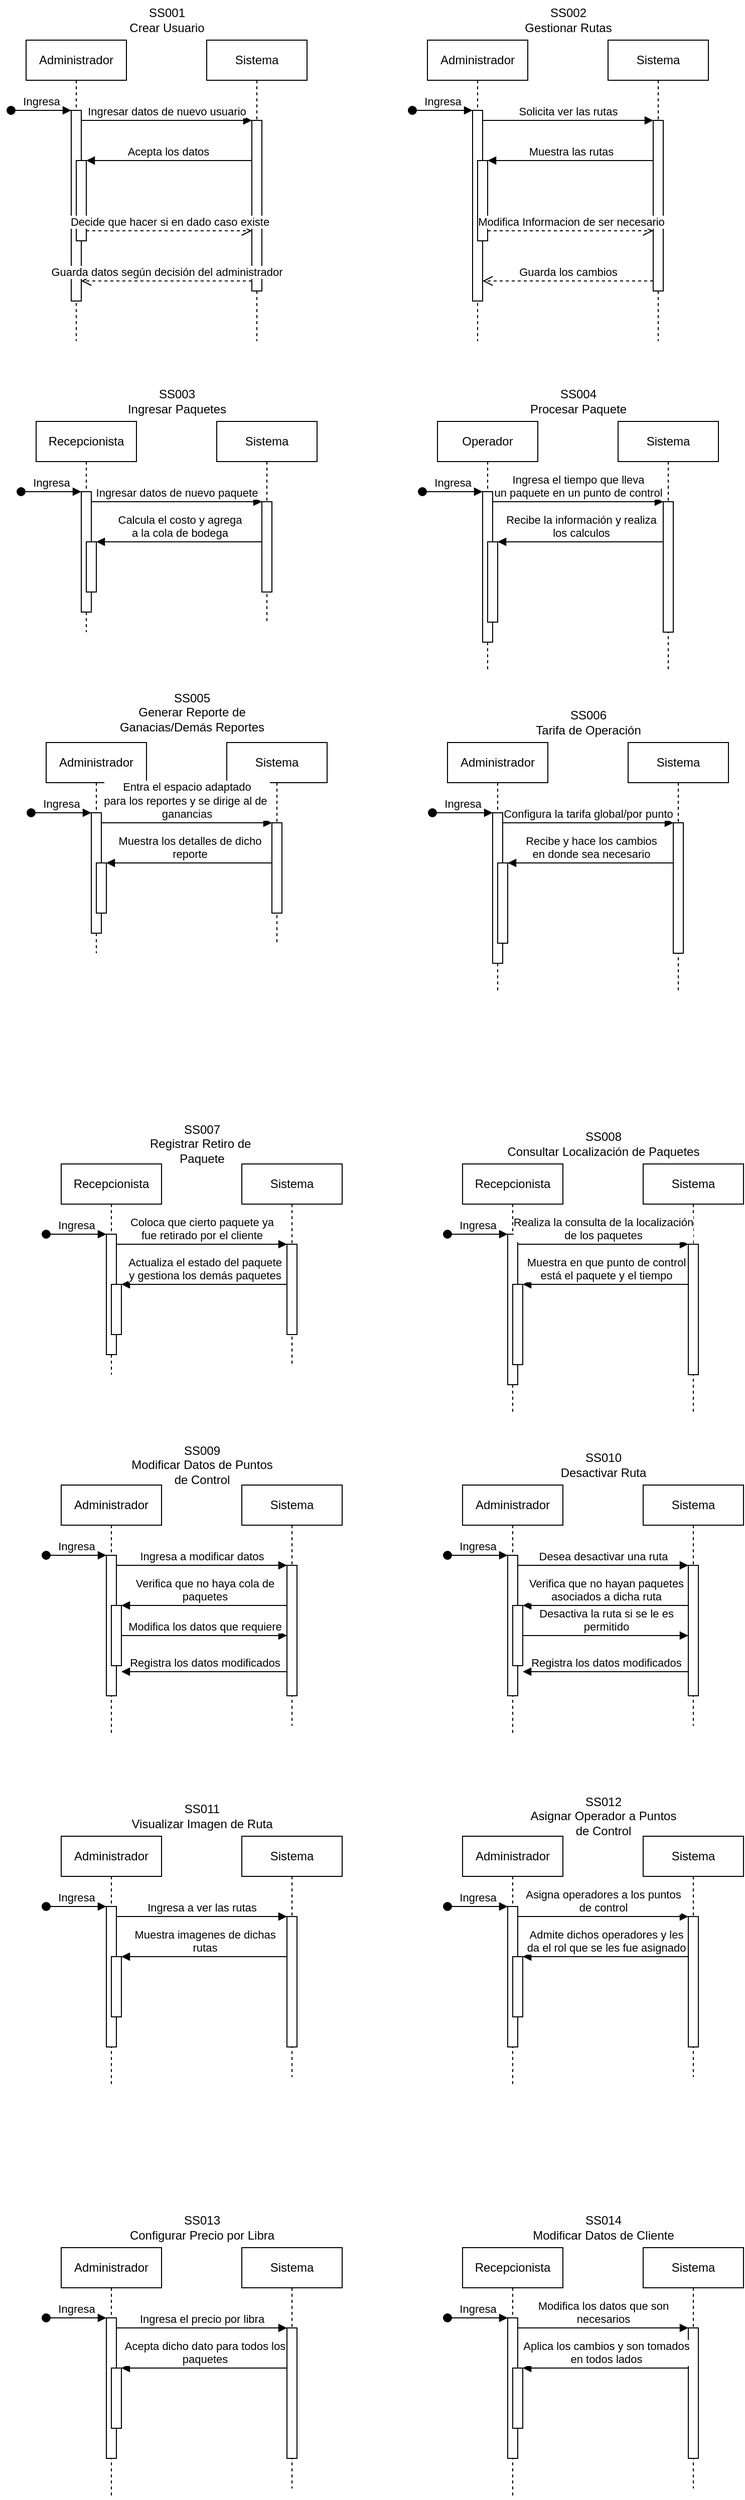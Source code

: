 <mxfile version="24.1.0" type="device">
  <diagram name="Page-1" id="2YBvvXClWsGukQMizWep">
    <mxGraphModel dx="2066" dy="2383" grid="1" gridSize="10" guides="1" tooltips="1" connect="1" arrows="1" fold="1" page="1" pageScale="1" pageWidth="850" pageHeight="1100" math="0" shadow="0">
      <root>
        <mxCell id="0" />
        <mxCell id="1" parent="0" />
        <mxCell id="aM9ryv3xv72pqoxQDRHE-1" value="Administrador" style="shape=umlLifeline;perimeter=lifelinePerimeter;whiteSpace=wrap;html=1;container=0;dropTarget=0;collapsible=0;recursiveResize=0;outlineConnect=0;portConstraint=eastwest;newEdgeStyle={&quot;edgeStyle&quot;:&quot;elbowEdgeStyle&quot;,&quot;elbow&quot;:&quot;vertical&quot;,&quot;curved&quot;:0,&quot;rounded&quot;:0};" parent="1" vertex="1">
          <mxGeometry x="50" y="90" width="100" height="300" as="geometry" />
        </mxCell>
        <mxCell id="aM9ryv3xv72pqoxQDRHE-2" value="" style="html=1;points=[];perimeter=orthogonalPerimeter;outlineConnect=0;targetShapes=umlLifeline;portConstraint=eastwest;newEdgeStyle={&quot;edgeStyle&quot;:&quot;elbowEdgeStyle&quot;,&quot;elbow&quot;:&quot;vertical&quot;,&quot;curved&quot;:0,&quot;rounded&quot;:0};" parent="aM9ryv3xv72pqoxQDRHE-1" vertex="1">
          <mxGeometry x="45" y="70" width="10" height="190" as="geometry" />
        </mxCell>
        <mxCell id="aM9ryv3xv72pqoxQDRHE-3" value="Ingresa" style="html=1;verticalAlign=bottom;startArrow=oval;endArrow=block;startSize=8;edgeStyle=elbowEdgeStyle;elbow=vertical;curved=0;rounded=0;" parent="aM9ryv3xv72pqoxQDRHE-1" target="aM9ryv3xv72pqoxQDRHE-2" edge="1">
          <mxGeometry relative="1" as="geometry">
            <mxPoint x="-15" y="70" as="sourcePoint" />
          </mxGeometry>
        </mxCell>
        <mxCell id="aM9ryv3xv72pqoxQDRHE-4" value="" style="html=1;points=[];perimeter=orthogonalPerimeter;outlineConnect=0;targetShapes=umlLifeline;portConstraint=eastwest;newEdgeStyle={&quot;edgeStyle&quot;:&quot;elbowEdgeStyle&quot;,&quot;elbow&quot;:&quot;vertical&quot;,&quot;curved&quot;:0,&quot;rounded&quot;:0};" parent="aM9ryv3xv72pqoxQDRHE-1" vertex="1">
          <mxGeometry x="50" y="120" width="10" height="80" as="geometry" />
        </mxCell>
        <mxCell id="aM9ryv3xv72pqoxQDRHE-5" value="Sistema" style="shape=umlLifeline;perimeter=lifelinePerimeter;whiteSpace=wrap;html=1;container=0;dropTarget=0;collapsible=0;recursiveResize=0;outlineConnect=0;portConstraint=eastwest;newEdgeStyle={&quot;edgeStyle&quot;:&quot;elbowEdgeStyle&quot;,&quot;elbow&quot;:&quot;vertical&quot;,&quot;curved&quot;:0,&quot;rounded&quot;:0};" parent="1" vertex="1">
          <mxGeometry x="230" y="90" width="100" height="300" as="geometry" />
        </mxCell>
        <mxCell id="aM9ryv3xv72pqoxQDRHE-6" value="" style="html=1;points=[];perimeter=orthogonalPerimeter;outlineConnect=0;targetShapes=umlLifeline;portConstraint=eastwest;newEdgeStyle={&quot;edgeStyle&quot;:&quot;elbowEdgeStyle&quot;,&quot;elbow&quot;:&quot;vertical&quot;,&quot;curved&quot;:0,&quot;rounded&quot;:0};" parent="aM9ryv3xv72pqoxQDRHE-5" vertex="1">
          <mxGeometry x="45" y="80" width="10" height="170" as="geometry" />
        </mxCell>
        <mxCell id="aM9ryv3xv72pqoxQDRHE-7" value="Ingresar datos de nuevo usuario" style="html=1;verticalAlign=bottom;endArrow=block;edgeStyle=elbowEdgeStyle;elbow=vertical;curved=0;rounded=0;" parent="1" source="aM9ryv3xv72pqoxQDRHE-2" target="aM9ryv3xv72pqoxQDRHE-6" edge="1">
          <mxGeometry relative="1" as="geometry">
            <mxPoint x="205" y="180" as="sourcePoint" />
            <Array as="points">
              <mxPoint x="190" y="170" />
            </Array>
          </mxGeometry>
        </mxCell>
        <mxCell id="aM9ryv3xv72pqoxQDRHE-8" value="Guarda datos según decisión del administrador" style="html=1;verticalAlign=bottom;endArrow=open;dashed=1;endSize=8;edgeStyle=elbowEdgeStyle;elbow=vertical;curved=0;rounded=0;" parent="1" source="aM9ryv3xv72pqoxQDRHE-6" target="aM9ryv3xv72pqoxQDRHE-2" edge="1">
          <mxGeometry relative="1" as="geometry">
            <mxPoint x="205" y="255" as="targetPoint" />
            <Array as="points">
              <mxPoint x="200" y="330" />
            </Array>
          </mxGeometry>
        </mxCell>
        <mxCell id="aM9ryv3xv72pqoxQDRHE-9" value="Acepta los datos&amp;nbsp;" style="html=1;verticalAlign=bottom;endArrow=block;edgeStyle=elbowEdgeStyle;elbow=vertical;curved=0;rounded=0;" parent="1" source="aM9ryv3xv72pqoxQDRHE-6" target="aM9ryv3xv72pqoxQDRHE-4" edge="1">
          <mxGeometry relative="1" as="geometry">
            <mxPoint x="185" y="210" as="sourcePoint" />
            <Array as="points">
              <mxPoint x="200" y="210" />
            </Array>
          </mxGeometry>
        </mxCell>
        <mxCell id="aM9ryv3xv72pqoxQDRHE-10" value="Decide que hacer si en dado caso existe" style="html=1;verticalAlign=bottom;endArrow=open;dashed=1;endSize=8;edgeStyle=elbowEdgeStyle;elbow=vertical;curved=0;rounded=0;" parent="1" source="aM9ryv3xv72pqoxQDRHE-4" target="aM9ryv3xv72pqoxQDRHE-6" edge="1">
          <mxGeometry relative="1" as="geometry">
            <mxPoint x="185" y="285" as="targetPoint" />
            <Array as="points">
              <mxPoint x="190" y="280" />
            </Array>
          </mxGeometry>
        </mxCell>
        <mxCell id="aurWD2eOCp6SUjTzd8j3-1" value="SS001&lt;div&gt;Crear Usuario&lt;/div&gt;" style="text;html=1;align=center;verticalAlign=middle;resizable=0;points=[];autosize=1;strokeColor=none;fillColor=none;" vertex="1" parent="1">
          <mxGeometry x="140" y="50" width="100" height="40" as="geometry" />
        </mxCell>
        <mxCell id="aurWD2eOCp6SUjTzd8j3-2" value="Administrador" style="shape=umlLifeline;perimeter=lifelinePerimeter;whiteSpace=wrap;html=1;container=0;dropTarget=0;collapsible=0;recursiveResize=0;outlineConnect=0;portConstraint=eastwest;newEdgeStyle={&quot;edgeStyle&quot;:&quot;elbowEdgeStyle&quot;,&quot;elbow&quot;:&quot;vertical&quot;,&quot;curved&quot;:0,&quot;rounded&quot;:0};" vertex="1" parent="1">
          <mxGeometry x="450" y="90" width="100" height="300" as="geometry" />
        </mxCell>
        <mxCell id="aurWD2eOCp6SUjTzd8j3-3" value="" style="html=1;points=[];perimeter=orthogonalPerimeter;outlineConnect=0;targetShapes=umlLifeline;portConstraint=eastwest;newEdgeStyle={&quot;edgeStyle&quot;:&quot;elbowEdgeStyle&quot;,&quot;elbow&quot;:&quot;vertical&quot;,&quot;curved&quot;:0,&quot;rounded&quot;:0};" vertex="1" parent="aurWD2eOCp6SUjTzd8j3-2">
          <mxGeometry x="45" y="70" width="10" height="190" as="geometry" />
        </mxCell>
        <mxCell id="aurWD2eOCp6SUjTzd8j3-4" value="Ingresa" style="html=1;verticalAlign=bottom;startArrow=oval;endArrow=block;startSize=8;edgeStyle=elbowEdgeStyle;elbow=vertical;curved=0;rounded=0;" edge="1" parent="aurWD2eOCp6SUjTzd8j3-2" target="aurWD2eOCp6SUjTzd8j3-3">
          <mxGeometry relative="1" as="geometry">
            <mxPoint x="-15" y="70" as="sourcePoint" />
          </mxGeometry>
        </mxCell>
        <mxCell id="aurWD2eOCp6SUjTzd8j3-5" value="" style="html=1;points=[];perimeter=orthogonalPerimeter;outlineConnect=0;targetShapes=umlLifeline;portConstraint=eastwest;newEdgeStyle={&quot;edgeStyle&quot;:&quot;elbowEdgeStyle&quot;,&quot;elbow&quot;:&quot;vertical&quot;,&quot;curved&quot;:0,&quot;rounded&quot;:0};" vertex="1" parent="aurWD2eOCp6SUjTzd8j3-2">
          <mxGeometry x="50" y="120" width="10" height="80" as="geometry" />
        </mxCell>
        <mxCell id="aurWD2eOCp6SUjTzd8j3-6" value="Sistema" style="shape=umlLifeline;perimeter=lifelinePerimeter;whiteSpace=wrap;html=1;container=0;dropTarget=0;collapsible=0;recursiveResize=0;outlineConnect=0;portConstraint=eastwest;newEdgeStyle={&quot;edgeStyle&quot;:&quot;elbowEdgeStyle&quot;,&quot;elbow&quot;:&quot;vertical&quot;,&quot;curved&quot;:0,&quot;rounded&quot;:0};" vertex="1" parent="1">
          <mxGeometry x="630" y="90" width="100" height="300" as="geometry" />
        </mxCell>
        <mxCell id="aurWD2eOCp6SUjTzd8j3-7" value="" style="html=1;points=[];perimeter=orthogonalPerimeter;outlineConnect=0;targetShapes=umlLifeline;portConstraint=eastwest;newEdgeStyle={&quot;edgeStyle&quot;:&quot;elbowEdgeStyle&quot;,&quot;elbow&quot;:&quot;vertical&quot;,&quot;curved&quot;:0,&quot;rounded&quot;:0};" vertex="1" parent="aurWD2eOCp6SUjTzd8j3-6">
          <mxGeometry x="45" y="80" width="10" height="170" as="geometry" />
        </mxCell>
        <mxCell id="aurWD2eOCp6SUjTzd8j3-8" value="Solicita ver las rutas" style="html=1;verticalAlign=bottom;endArrow=block;edgeStyle=elbowEdgeStyle;elbow=vertical;curved=0;rounded=0;" edge="1" parent="1" source="aurWD2eOCp6SUjTzd8j3-3" target="aurWD2eOCp6SUjTzd8j3-7">
          <mxGeometry relative="1" as="geometry">
            <mxPoint x="605" y="180" as="sourcePoint" />
            <Array as="points">
              <mxPoint x="590" y="170" />
            </Array>
          </mxGeometry>
        </mxCell>
        <mxCell id="aurWD2eOCp6SUjTzd8j3-9" value="Guarda los cambios" style="html=1;verticalAlign=bottom;endArrow=open;dashed=1;endSize=8;edgeStyle=elbowEdgeStyle;elbow=vertical;curved=0;rounded=0;" edge="1" parent="1" source="aurWD2eOCp6SUjTzd8j3-7" target="aurWD2eOCp6SUjTzd8j3-3">
          <mxGeometry relative="1" as="geometry">
            <mxPoint x="605" y="255" as="targetPoint" />
            <Array as="points">
              <mxPoint x="600" y="330" />
            </Array>
          </mxGeometry>
        </mxCell>
        <mxCell id="aurWD2eOCp6SUjTzd8j3-10" value="Muestra las rutas" style="html=1;verticalAlign=bottom;endArrow=block;edgeStyle=elbowEdgeStyle;elbow=vertical;curved=0;rounded=0;" edge="1" parent="1" source="aurWD2eOCp6SUjTzd8j3-7" target="aurWD2eOCp6SUjTzd8j3-5">
          <mxGeometry relative="1" as="geometry">
            <mxPoint x="585" y="210" as="sourcePoint" />
            <Array as="points">
              <mxPoint x="600" y="210" />
            </Array>
          </mxGeometry>
        </mxCell>
        <mxCell id="aurWD2eOCp6SUjTzd8j3-11" value="Modifica Informacion de ser necesario" style="html=1;verticalAlign=bottom;endArrow=open;dashed=1;endSize=8;edgeStyle=elbowEdgeStyle;elbow=vertical;curved=0;rounded=0;" edge="1" parent="1" source="aurWD2eOCp6SUjTzd8j3-5" target="aurWD2eOCp6SUjTzd8j3-7">
          <mxGeometry relative="1" as="geometry">
            <mxPoint x="585" y="285" as="targetPoint" />
            <Array as="points">
              <mxPoint x="590" y="280" />
            </Array>
          </mxGeometry>
        </mxCell>
        <mxCell id="aurWD2eOCp6SUjTzd8j3-12" value="SS002&lt;div&gt;Gestionar Rutas&lt;/div&gt;" style="text;html=1;align=center;verticalAlign=middle;resizable=0;points=[];autosize=1;strokeColor=none;fillColor=none;" vertex="1" parent="1">
          <mxGeometry x="535" y="50" width="110" height="40" as="geometry" />
        </mxCell>
        <mxCell id="aurWD2eOCp6SUjTzd8j3-13" value="Recepcionista" style="shape=umlLifeline;perimeter=lifelinePerimeter;whiteSpace=wrap;html=1;container=0;dropTarget=0;collapsible=0;recursiveResize=0;outlineConnect=0;portConstraint=eastwest;newEdgeStyle={&quot;edgeStyle&quot;:&quot;elbowEdgeStyle&quot;,&quot;elbow&quot;:&quot;vertical&quot;,&quot;curved&quot;:0,&quot;rounded&quot;:0};" vertex="1" parent="1">
          <mxGeometry x="60" y="470" width="100" height="210" as="geometry" />
        </mxCell>
        <mxCell id="aurWD2eOCp6SUjTzd8j3-14" value="" style="html=1;points=[];perimeter=orthogonalPerimeter;outlineConnect=0;targetShapes=umlLifeline;portConstraint=eastwest;newEdgeStyle={&quot;edgeStyle&quot;:&quot;elbowEdgeStyle&quot;,&quot;elbow&quot;:&quot;vertical&quot;,&quot;curved&quot;:0,&quot;rounded&quot;:0};" vertex="1" parent="aurWD2eOCp6SUjTzd8j3-13">
          <mxGeometry x="45" y="70" width="10" height="120" as="geometry" />
        </mxCell>
        <mxCell id="aurWD2eOCp6SUjTzd8j3-15" value="Ingresa" style="html=1;verticalAlign=bottom;startArrow=oval;endArrow=block;startSize=8;edgeStyle=elbowEdgeStyle;elbow=vertical;curved=0;rounded=0;" edge="1" parent="aurWD2eOCp6SUjTzd8j3-13" target="aurWD2eOCp6SUjTzd8j3-14">
          <mxGeometry relative="1" as="geometry">
            <mxPoint x="-15" y="70" as="sourcePoint" />
          </mxGeometry>
        </mxCell>
        <mxCell id="aurWD2eOCp6SUjTzd8j3-16" value="" style="html=1;points=[];perimeter=orthogonalPerimeter;outlineConnect=0;targetShapes=umlLifeline;portConstraint=eastwest;newEdgeStyle={&quot;edgeStyle&quot;:&quot;elbowEdgeStyle&quot;,&quot;elbow&quot;:&quot;vertical&quot;,&quot;curved&quot;:0,&quot;rounded&quot;:0};" vertex="1" parent="aurWD2eOCp6SUjTzd8j3-13">
          <mxGeometry x="50" y="120" width="10" height="50" as="geometry" />
        </mxCell>
        <mxCell id="aurWD2eOCp6SUjTzd8j3-17" value="Sistema" style="shape=umlLifeline;perimeter=lifelinePerimeter;whiteSpace=wrap;html=1;container=0;dropTarget=0;collapsible=0;recursiveResize=0;outlineConnect=0;portConstraint=eastwest;newEdgeStyle={&quot;edgeStyle&quot;:&quot;elbowEdgeStyle&quot;,&quot;elbow&quot;:&quot;vertical&quot;,&quot;curved&quot;:0,&quot;rounded&quot;:0};" vertex="1" parent="1">
          <mxGeometry x="240" y="470" width="100" height="200" as="geometry" />
        </mxCell>
        <mxCell id="aurWD2eOCp6SUjTzd8j3-18" value="" style="html=1;points=[];perimeter=orthogonalPerimeter;outlineConnect=0;targetShapes=umlLifeline;portConstraint=eastwest;newEdgeStyle={&quot;edgeStyle&quot;:&quot;elbowEdgeStyle&quot;,&quot;elbow&quot;:&quot;vertical&quot;,&quot;curved&quot;:0,&quot;rounded&quot;:0};" vertex="1" parent="aurWD2eOCp6SUjTzd8j3-17">
          <mxGeometry x="45" y="80" width="10" height="90" as="geometry" />
        </mxCell>
        <mxCell id="aurWD2eOCp6SUjTzd8j3-19" value="Ingresar datos de nuevo paquete" style="html=1;verticalAlign=bottom;endArrow=block;edgeStyle=elbowEdgeStyle;elbow=vertical;curved=0;rounded=0;" edge="1" parent="1" source="aurWD2eOCp6SUjTzd8j3-14" target="aurWD2eOCp6SUjTzd8j3-18">
          <mxGeometry relative="1" as="geometry">
            <mxPoint x="215" y="560" as="sourcePoint" />
            <Array as="points">
              <mxPoint x="200" y="550" />
            </Array>
          </mxGeometry>
        </mxCell>
        <mxCell id="aurWD2eOCp6SUjTzd8j3-21" value="Calcula el costo y agrega&lt;br&gt;a la cola de bodega" style="html=1;verticalAlign=bottom;endArrow=block;edgeStyle=elbowEdgeStyle;elbow=vertical;curved=0;rounded=0;" edge="1" parent="1" source="aurWD2eOCp6SUjTzd8j3-18" target="aurWD2eOCp6SUjTzd8j3-16">
          <mxGeometry relative="1" as="geometry">
            <mxPoint x="195" y="590" as="sourcePoint" />
            <Array as="points">
              <mxPoint x="210" y="590" />
            </Array>
          </mxGeometry>
        </mxCell>
        <mxCell id="aurWD2eOCp6SUjTzd8j3-23" value="SS003&lt;div&gt;Ingresar Paquetes&lt;/div&gt;" style="text;html=1;align=center;verticalAlign=middle;resizable=0;points=[];autosize=1;strokeColor=none;fillColor=none;" vertex="1" parent="1">
          <mxGeometry x="140" y="430" width="120" height="40" as="geometry" />
        </mxCell>
        <mxCell id="aurWD2eOCp6SUjTzd8j3-24" value="Operador" style="shape=umlLifeline;perimeter=lifelinePerimeter;whiteSpace=wrap;html=1;container=0;dropTarget=0;collapsible=0;recursiveResize=0;outlineConnect=0;portConstraint=eastwest;newEdgeStyle={&quot;edgeStyle&quot;:&quot;elbowEdgeStyle&quot;,&quot;elbow&quot;:&quot;vertical&quot;,&quot;curved&quot;:0,&quot;rounded&quot;:0};" vertex="1" parent="1">
          <mxGeometry x="460" y="470" width="100" height="250" as="geometry" />
        </mxCell>
        <mxCell id="aurWD2eOCp6SUjTzd8j3-25" value="" style="html=1;points=[];perimeter=orthogonalPerimeter;outlineConnect=0;targetShapes=umlLifeline;portConstraint=eastwest;newEdgeStyle={&quot;edgeStyle&quot;:&quot;elbowEdgeStyle&quot;,&quot;elbow&quot;:&quot;vertical&quot;,&quot;curved&quot;:0,&quot;rounded&quot;:0};" vertex="1" parent="aurWD2eOCp6SUjTzd8j3-24">
          <mxGeometry x="45" y="70" width="10" height="150" as="geometry" />
        </mxCell>
        <mxCell id="aurWD2eOCp6SUjTzd8j3-26" value="Ingresa" style="html=1;verticalAlign=bottom;startArrow=oval;endArrow=block;startSize=8;edgeStyle=elbowEdgeStyle;elbow=vertical;curved=0;rounded=0;" edge="1" parent="aurWD2eOCp6SUjTzd8j3-24" target="aurWD2eOCp6SUjTzd8j3-25">
          <mxGeometry relative="1" as="geometry">
            <mxPoint x="-15" y="70" as="sourcePoint" />
          </mxGeometry>
        </mxCell>
        <mxCell id="aurWD2eOCp6SUjTzd8j3-27" value="" style="html=1;points=[];perimeter=orthogonalPerimeter;outlineConnect=0;targetShapes=umlLifeline;portConstraint=eastwest;newEdgeStyle={&quot;edgeStyle&quot;:&quot;elbowEdgeStyle&quot;,&quot;elbow&quot;:&quot;vertical&quot;,&quot;curved&quot;:0,&quot;rounded&quot;:0};" vertex="1" parent="aurWD2eOCp6SUjTzd8j3-24">
          <mxGeometry x="50" y="120" width="10" height="80" as="geometry" />
        </mxCell>
        <mxCell id="aurWD2eOCp6SUjTzd8j3-28" value="Sistema" style="shape=umlLifeline;perimeter=lifelinePerimeter;whiteSpace=wrap;html=1;container=0;dropTarget=0;collapsible=0;recursiveResize=0;outlineConnect=0;portConstraint=eastwest;newEdgeStyle={&quot;edgeStyle&quot;:&quot;elbowEdgeStyle&quot;,&quot;elbow&quot;:&quot;vertical&quot;,&quot;curved&quot;:0,&quot;rounded&quot;:0};" vertex="1" parent="1">
          <mxGeometry x="640" y="470" width="100" height="250" as="geometry" />
        </mxCell>
        <mxCell id="aurWD2eOCp6SUjTzd8j3-29" value="" style="html=1;points=[];perimeter=orthogonalPerimeter;outlineConnect=0;targetShapes=umlLifeline;portConstraint=eastwest;newEdgeStyle={&quot;edgeStyle&quot;:&quot;elbowEdgeStyle&quot;,&quot;elbow&quot;:&quot;vertical&quot;,&quot;curved&quot;:0,&quot;rounded&quot;:0};" vertex="1" parent="aurWD2eOCp6SUjTzd8j3-28">
          <mxGeometry x="45" y="80" width="10" height="130" as="geometry" />
        </mxCell>
        <mxCell id="aurWD2eOCp6SUjTzd8j3-30" value="Ingresa el tiempo que lleva&lt;br&gt;un paquete en un punto de control" style="html=1;verticalAlign=bottom;endArrow=block;edgeStyle=elbowEdgeStyle;elbow=vertical;curved=0;rounded=0;" edge="1" parent="1" source="aurWD2eOCp6SUjTzd8j3-25" target="aurWD2eOCp6SUjTzd8j3-29">
          <mxGeometry relative="1" as="geometry">
            <mxPoint x="615" y="560" as="sourcePoint" />
            <Array as="points">
              <mxPoint x="600" y="550" />
            </Array>
          </mxGeometry>
        </mxCell>
        <mxCell id="aurWD2eOCp6SUjTzd8j3-32" value="Recibe la información y realiza&lt;br&gt;los calculos" style="html=1;verticalAlign=bottom;endArrow=block;edgeStyle=elbowEdgeStyle;elbow=vertical;curved=0;rounded=0;" edge="1" parent="1" source="aurWD2eOCp6SUjTzd8j3-29" target="aurWD2eOCp6SUjTzd8j3-27">
          <mxGeometry relative="1" as="geometry">
            <mxPoint x="595" y="590" as="sourcePoint" />
            <Array as="points">
              <mxPoint x="610" y="590" />
            </Array>
          </mxGeometry>
        </mxCell>
        <mxCell id="aurWD2eOCp6SUjTzd8j3-34" value="SS004&lt;div&gt;Procesar Paquete&lt;/div&gt;" style="text;html=1;align=center;verticalAlign=middle;resizable=0;points=[];autosize=1;strokeColor=none;fillColor=none;" vertex="1" parent="1">
          <mxGeometry x="540" y="430" width="120" height="40" as="geometry" />
        </mxCell>
        <mxCell id="aurWD2eOCp6SUjTzd8j3-35" value="Administrador" style="shape=umlLifeline;perimeter=lifelinePerimeter;whiteSpace=wrap;html=1;container=0;dropTarget=0;collapsible=0;recursiveResize=0;outlineConnect=0;portConstraint=eastwest;newEdgeStyle={&quot;edgeStyle&quot;:&quot;elbowEdgeStyle&quot;,&quot;elbow&quot;:&quot;vertical&quot;,&quot;curved&quot;:0,&quot;rounded&quot;:0};" vertex="1" parent="1">
          <mxGeometry x="70" y="790" width="100" height="210" as="geometry" />
        </mxCell>
        <mxCell id="aurWD2eOCp6SUjTzd8j3-36" value="" style="html=1;points=[];perimeter=orthogonalPerimeter;outlineConnect=0;targetShapes=umlLifeline;portConstraint=eastwest;newEdgeStyle={&quot;edgeStyle&quot;:&quot;elbowEdgeStyle&quot;,&quot;elbow&quot;:&quot;vertical&quot;,&quot;curved&quot;:0,&quot;rounded&quot;:0};" vertex="1" parent="aurWD2eOCp6SUjTzd8j3-35">
          <mxGeometry x="45" y="70" width="10" height="120" as="geometry" />
        </mxCell>
        <mxCell id="aurWD2eOCp6SUjTzd8j3-37" value="Ingresa" style="html=1;verticalAlign=bottom;startArrow=oval;endArrow=block;startSize=8;edgeStyle=elbowEdgeStyle;elbow=vertical;curved=0;rounded=0;" edge="1" parent="aurWD2eOCp6SUjTzd8j3-35" target="aurWD2eOCp6SUjTzd8j3-36">
          <mxGeometry relative="1" as="geometry">
            <mxPoint x="-15" y="70" as="sourcePoint" />
          </mxGeometry>
        </mxCell>
        <mxCell id="aurWD2eOCp6SUjTzd8j3-38" value="" style="html=1;points=[];perimeter=orthogonalPerimeter;outlineConnect=0;targetShapes=umlLifeline;portConstraint=eastwest;newEdgeStyle={&quot;edgeStyle&quot;:&quot;elbowEdgeStyle&quot;,&quot;elbow&quot;:&quot;vertical&quot;,&quot;curved&quot;:0,&quot;rounded&quot;:0};" vertex="1" parent="aurWD2eOCp6SUjTzd8j3-35">
          <mxGeometry x="50" y="120" width="10" height="50" as="geometry" />
        </mxCell>
        <mxCell id="aurWD2eOCp6SUjTzd8j3-39" value="Sistema" style="shape=umlLifeline;perimeter=lifelinePerimeter;whiteSpace=wrap;html=1;container=0;dropTarget=0;collapsible=0;recursiveResize=0;outlineConnect=0;portConstraint=eastwest;newEdgeStyle={&quot;edgeStyle&quot;:&quot;elbowEdgeStyle&quot;,&quot;elbow&quot;:&quot;vertical&quot;,&quot;curved&quot;:0,&quot;rounded&quot;:0};" vertex="1" parent="1">
          <mxGeometry x="250" y="790" width="100" height="200" as="geometry" />
        </mxCell>
        <mxCell id="aurWD2eOCp6SUjTzd8j3-40" value="" style="html=1;points=[];perimeter=orthogonalPerimeter;outlineConnect=0;targetShapes=umlLifeline;portConstraint=eastwest;newEdgeStyle={&quot;edgeStyle&quot;:&quot;elbowEdgeStyle&quot;,&quot;elbow&quot;:&quot;vertical&quot;,&quot;curved&quot;:0,&quot;rounded&quot;:0};" vertex="1" parent="aurWD2eOCp6SUjTzd8j3-39">
          <mxGeometry x="45" y="80" width="10" height="90" as="geometry" />
        </mxCell>
        <mxCell id="aurWD2eOCp6SUjTzd8j3-41" value="Entra el espacio adaptado&lt;br&gt;para los reportes y se dirige al de&amp;nbsp;&lt;br&gt;ganancias" style="html=1;verticalAlign=bottom;endArrow=block;edgeStyle=elbowEdgeStyle;elbow=vertical;curved=0;rounded=0;" edge="1" parent="1" source="aurWD2eOCp6SUjTzd8j3-36" target="aurWD2eOCp6SUjTzd8j3-40">
          <mxGeometry relative="1" as="geometry">
            <mxPoint x="225" y="880" as="sourcePoint" />
            <Array as="points">
              <mxPoint x="210" y="870" />
            </Array>
          </mxGeometry>
        </mxCell>
        <mxCell id="aurWD2eOCp6SUjTzd8j3-42" value="Muestra los detalles de dicho&lt;br&gt;reporte" style="html=1;verticalAlign=bottom;endArrow=block;edgeStyle=elbowEdgeStyle;elbow=vertical;curved=0;rounded=0;" edge="1" parent="1" source="aurWD2eOCp6SUjTzd8j3-40" target="aurWD2eOCp6SUjTzd8j3-38">
          <mxGeometry relative="1" as="geometry">
            <mxPoint x="205" y="910" as="sourcePoint" />
            <Array as="points">
              <mxPoint x="220" y="910" />
            </Array>
          </mxGeometry>
        </mxCell>
        <mxCell id="aurWD2eOCp6SUjTzd8j3-43" value="SS005&lt;div&gt;Generar Reporte de&lt;br&gt;Ganacias/Demás Reportes&lt;/div&gt;" style="text;html=1;align=center;verticalAlign=middle;resizable=0;points=[];autosize=1;strokeColor=none;fillColor=none;" vertex="1" parent="1">
          <mxGeometry x="130" y="730" width="170" height="60" as="geometry" />
        </mxCell>
        <mxCell id="aurWD2eOCp6SUjTzd8j3-44" value="Administrador" style="shape=umlLifeline;perimeter=lifelinePerimeter;whiteSpace=wrap;html=1;container=0;dropTarget=0;collapsible=0;recursiveResize=0;outlineConnect=0;portConstraint=eastwest;newEdgeStyle={&quot;edgeStyle&quot;:&quot;elbowEdgeStyle&quot;,&quot;elbow&quot;:&quot;vertical&quot;,&quot;curved&quot;:0,&quot;rounded&quot;:0};" vertex="1" parent="1">
          <mxGeometry x="470" y="790" width="100" height="250" as="geometry" />
        </mxCell>
        <mxCell id="aurWD2eOCp6SUjTzd8j3-45" value="" style="html=1;points=[];perimeter=orthogonalPerimeter;outlineConnect=0;targetShapes=umlLifeline;portConstraint=eastwest;newEdgeStyle={&quot;edgeStyle&quot;:&quot;elbowEdgeStyle&quot;,&quot;elbow&quot;:&quot;vertical&quot;,&quot;curved&quot;:0,&quot;rounded&quot;:0};" vertex="1" parent="aurWD2eOCp6SUjTzd8j3-44">
          <mxGeometry x="45" y="70" width="10" height="150" as="geometry" />
        </mxCell>
        <mxCell id="aurWD2eOCp6SUjTzd8j3-46" value="Ingresa" style="html=1;verticalAlign=bottom;startArrow=oval;endArrow=block;startSize=8;edgeStyle=elbowEdgeStyle;elbow=vertical;curved=0;rounded=0;" edge="1" parent="aurWD2eOCp6SUjTzd8j3-44" target="aurWD2eOCp6SUjTzd8j3-45">
          <mxGeometry relative="1" as="geometry">
            <mxPoint x="-15" y="70" as="sourcePoint" />
          </mxGeometry>
        </mxCell>
        <mxCell id="aurWD2eOCp6SUjTzd8j3-47" value="" style="html=1;points=[];perimeter=orthogonalPerimeter;outlineConnect=0;targetShapes=umlLifeline;portConstraint=eastwest;newEdgeStyle={&quot;edgeStyle&quot;:&quot;elbowEdgeStyle&quot;,&quot;elbow&quot;:&quot;vertical&quot;,&quot;curved&quot;:0,&quot;rounded&quot;:0};" vertex="1" parent="aurWD2eOCp6SUjTzd8j3-44">
          <mxGeometry x="50" y="120" width="10" height="80" as="geometry" />
        </mxCell>
        <mxCell id="aurWD2eOCp6SUjTzd8j3-48" value="Sistema" style="shape=umlLifeline;perimeter=lifelinePerimeter;whiteSpace=wrap;html=1;container=0;dropTarget=0;collapsible=0;recursiveResize=0;outlineConnect=0;portConstraint=eastwest;newEdgeStyle={&quot;edgeStyle&quot;:&quot;elbowEdgeStyle&quot;,&quot;elbow&quot;:&quot;vertical&quot;,&quot;curved&quot;:0,&quot;rounded&quot;:0};" vertex="1" parent="1">
          <mxGeometry x="650" y="790" width="100" height="250" as="geometry" />
        </mxCell>
        <mxCell id="aurWD2eOCp6SUjTzd8j3-49" value="" style="html=1;points=[];perimeter=orthogonalPerimeter;outlineConnect=0;targetShapes=umlLifeline;portConstraint=eastwest;newEdgeStyle={&quot;edgeStyle&quot;:&quot;elbowEdgeStyle&quot;,&quot;elbow&quot;:&quot;vertical&quot;,&quot;curved&quot;:0,&quot;rounded&quot;:0};" vertex="1" parent="aurWD2eOCp6SUjTzd8j3-48">
          <mxGeometry x="45" y="80" width="10" height="130" as="geometry" />
        </mxCell>
        <mxCell id="aurWD2eOCp6SUjTzd8j3-50" value="Configura la tarifa global/por punto" style="html=1;verticalAlign=bottom;endArrow=block;edgeStyle=elbowEdgeStyle;elbow=vertical;curved=0;rounded=0;" edge="1" parent="1" source="aurWD2eOCp6SUjTzd8j3-45" target="aurWD2eOCp6SUjTzd8j3-49">
          <mxGeometry relative="1" as="geometry">
            <mxPoint x="625" y="880" as="sourcePoint" />
            <Array as="points">
              <mxPoint x="610" y="870" />
            </Array>
          </mxGeometry>
        </mxCell>
        <mxCell id="aurWD2eOCp6SUjTzd8j3-51" value="Recibe y hace los cambios&lt;br&gt;en donde sea necesario" style="html=1;verticalAlign=bottom;endArrow=block;edgeStyle=elbowEdgeStyle;elbow=vertical;curved=0;rounded=0;" edge="1" parent="1" source="aurWD2eOCp6SUjTzd8j3-49" target="aurWD2eOCp6SUjTzd8j3-47">
          <mxGeometry relative="1" as="geometry">
            <mxPoint x="605" y="910" as="sourcePoint" />
            <Array as="points">
              <mxPoint x="620" y="910" />
            </Array>
          </mxGeometry>
        </mxCell>
        <mxCell id="aurWD2eOCp6SUjTzd8j3-52" value="SS006&lt;div&gt;Tarifa de Operación&lt;/div&gt;" style="text;html=1;align=center;verticalAlign=middle;resizable=0;points=[];autosize=1;strokeColor=none;fillColor=none;" vertex="1" parent="1">
          <mxGeometry x="545" y="750" width="130" height="40" as="geometry" />
        </mxCell>
        <mxCell id="aurWD2eOCp6SUjTzd8j3-53" value="Recepcionista" style="shape=umlLifeline;perimeter=lifelinePerimeter;whiteSpace=wrap;html=1;container=0;dropTarget=0;collapsible=0;recursiveResize=0;outlineConnect=0;portConstraint=eastwest;newEdgeStyle={&quot;edgeStyle&quot;:&quot;elbowEdgeStyle&quot;,&quot;elbow&quot;:&quot;vertical&quot;,&quot;curved&quot;:0,&quot;rounded&quot;:0};" vertex="1" parent="1">
          <mxGeometry x="85" y="1210" width="100" height="210" as="geometry" />
        </mxCell>
        <mxCell id="aurWD2eOCp6SUjTzd8j3-54" value="" style="html=1;points=[];perimeter=orthogonalPerimeter;outlineConnect=0;targetShapes=umlLifeline;portConstraint=eastwest;newEdgeStyle={&quot;edgeStyle&quot;:&quot;elbowEdgeStyle&quot;,&quot;elbow&quot;:&quot;vertical&quot;,&quot;curved&quot;:0,&quot;rounded&quot;:0};" vertex="1" parent="aurWD2eOCp6SUjTzd8j3-53">
          <mxGeometry x="45" y="70" width="10" height="120" as="geometry" />
        </mxCell>
        <mxCell id="aurWD2eOCp6SUjTzd8j3-55" value="Ingresa" style="html=1;verticalAlign=bottom;startArrow=oval;endArrow=block;startSize=8;edgeStyle=elbowEdgeStyle;elbow=vertical;curved=0;rounded=0;" edge="1" parent="aurWD2eOCp6SUjTzd8j3-53" target="aurWD2eOCp6SUjTzd8j3-54">
          <mxGeometry relative="1" as="geometry">
            <mxPoint x="-15" y="70" as="sourcePoint" />
          </mxGeometry>
        </mxCell>
        <mxCell id="aurWD2eOCp6SUjTzd8j3-56" value="" style="html=1;points=[];perimeter=orthogonalPerimeter;outlineConnect=0;targetShapes=umlLifeline;portConstraint=eastwest;newEdgeStyle={&quot;edgeStyle&quot;:&quot;elbowEdgeStyle&quot;,&quot;elbow&quot;:&quot;vertical&quot;,&quot;curved&quot;:0,&quot;rounded&quot;:0};" vertex="1" parent="aurWD2eOCp6SUjTzd8j3-53">
          <mxGeometry x="50" y="120" width="10" height="50" as="geometry" />
        </mxCell>
        <mxCell id="aurWD2eOCp6SUjTzd8j3-57" value="Sistema" style="shape=umlLifeline;perimeter=lifelinePerimeter;whiteSpace=wrap;html=1;container=0;dropTarget=0;collapsible=0;recursiveResize=0;outlineConnect=0;portConstraint=eastwest;newEdgeStyle={&quot;edgeStyle&quot;:&quot;elbowEdgeStyle&quot;,&quot;elbow&quot;:&quot;vertical&quot;,&quot;curved&quot;:0,&quot;rounded&quot;:0};" vertex="1" parent="1">
          <mxGeometry x="265" y="1210" width="100" height="200" as="geometry" />
        </mxCell>
        <mxCell id="aurWD2eOCp6SUjTzd8j3-58" value="" style="html=1;points=[];perimeter=orthogonalPerimeter;outlineConnect=0;targetShapes=umlLifeline;portConstraint=eastwest;newEdgeStyle={&quot;edgeStyle&quot;:&quot;elbowEdgeStyle&quot;,&quot;elbow&quot;:&quot;vertical&quot;,&quot;curved&quot;:0,&quot;rounded&quot;:0};" vertex="1" parent="aurWD2eOCp6SUjTzd8j3-57">
          <mxGeometry x="45" y="80" width="10" height="90" as="geometry" />
        </mxCell>
        <mxCell id="aurWD2eOCp6SUjTzd8j3-59" value="Coloca que cierto paquete ya&lt;br&gt;fue retirado por el cliente" style="html=1;verticalAlign=bottom;endArrow=block;edgeStyle=elbowEdgeStyle;elbow=vertical;curved=0;rounded=0;" edge="1" parent="1" source="aurWD2eOCp6SUjTzd8j3-54" target="aurWD2eOCp6SUjTzd8j3-58">
          <mxGeometry relative="1" as="geometry">
            <mxPoint x="240" y="1300" as="sourcePoint" />
            <Array as="points">
              <mxPoint x="225" y="1290" />
            </Array>
          </mxGeometry>
        </mxCell>
        <mxCell id="aurWD2eOCp6SUjTzd8j3-60" value="Actualiza el estado del paquete&lt;br&gt;y gestiona los demás paquetes" style="html=1;verticalAlign=bottom;endArrow=block;edgeStyle=elbowEdgeStyle;elbow=vertical;curved=0;rounded=0;" edge="1" parent="1" source="aurWD2eOCp6SUjTzd8j3-58" target="aurWD2eOCp6SUjTzd8j3-56">
          <mxGeometry relative="1" as="geometry">
            <mxPoint x="220" y="1330" as="sourcePoint" />
            <Array as="points">
              <mxPoint x="235" y="1330" />
            </Array>
          </mxGeometry>
        </mxCell>
        <mxCell id="aurWD2eOCp6SUjTzd8j3-61" value="SS007&lt;div&gt;Registrar Retiro de&amp;nbsp;&lt;br&gt;Paquete&lt;/div&gt;" style="text;html=1;align=center;verticalAlign=middle;resizable=0;points=[];autosize=1;strokeColor=none;fillColor=none;" vertex="1" parent="1">
          <mxGeometry x="160" y="1160" width="130" height="60" as="geometry" />
        </mxCell>
        <mxCell id="aurWD2eOCp6SUjTzd8j3-62" value="Recepcionista" style="shape=umlLifeline;perimeter=lifelinePerimeter;whiteSpace=wrap;html=1;container=0;dropTarget=0;collapsible=0;recursiveResize=0;outlineConnect=0;portConstraint=eastwest;newEdgeStyle={&quot;edgeStyle&quot;:&quot;elbowEdgeStyle&quot;,&quot;elbow&quot;:&quot;vertical&quot;,&quot;curved&quot;:0,&quot;rounded&quot;:0};" vertex="1" parent="1">
          <mxGeometry x="485" y="1210" width="100" height="250" as="geometry" />
        </mxCell>
        <mxCell id="aurWD2eOCp6SUjTzd8j3-63" value="" style="html=1;points=[];perimeter=orthogonalPerimeter;outlineConnect=0;targetShapes=umlLifeline;portConstraint=eastwest;newEdgeStyle={&quot;edgeStyle&quot;:&quot;elbowEdgeStyle&quot;,&quot;elbow&quot;:&quot;vertical&quot;,&quot;curved&quot;:0,&quot;rounded&quot;:0};" vertex="1" parent="aurWD2eOCp6SUjTzd8j3-62">
          <mxGeometry x="45" y="70" width="10" height="150" as="geometry" />
        </mxCell>
        <mxCell id="aurWD2eOCp6SUjTzd8j3-64" value="Ingresa" style="html=1;verticalAlign=bottom;startArrow=oval;endArrow=block;startSize=8;edgeStyle=elbowEdgeStyle;elbow=vertical;curved=0;rounded=0;" edge="1" parent="aurWD2eOCp6SUjTzd8j3-62" target="aurWD2eOCp6SUjTzd8j3-63">
          <mxGeometry relative="1" as="geometry">
            <mxPoint x="-15" y="70" as="sourcePoint" />
          </mxGeometry>
        </mxCell>
        <mxCell id="aurWD2eOCp6SUjTzd8j3-65" value="" style="html=1;points=[];perimeter=orthogonalPerimeter;outlineConnect=0;targetShapes=umlLifeline;portConstraint=eastwest;newEdgeStyle={&quot;edgeStyle&quot;:&quot;elbowEdgeStyle&quot;,&quot;elbow&quot;:&quot;vertical&quot;,&quot;curved&quot;:0,&quot;rounded&quot;:0};" vertex="1" parent="aurWD2eOCp6SUjTzd8j3-62">
          <mxGeometry x="50" y="120" width="10" height="80" as="geometry" />
        </mxCell>
        <mxCell id="aurWD2eOCp6SUjTzd8j3-66" value="Sistema" style="shape=umlLifeline;perimeter=lifelinePerimeter;whiteSpace=wrap;html=1;container=0;dropTarget=0;collapsible=0;recursiveResize=0;outlineConnect=0;portConstraint=eastwest;newEdgeStyle={&quot;edgeStyle&quot;:&quot;elbowEdgeStyle&quot;,&quot;elbow&quot;:&quot;vertical&quot;,&quot;curved&quot;:0,&quot;rounded&quot;:0};" vertex="1" parent="1">
          <mxGeometry x="665" y="1210" width="100" height="250" as="geometry" />
        </mxCell>
        <mxCell id="aurWD2eOCp6SUjTzd8j3-67" value="" style="html=1;points=[];perimeter=orthogonalPerimeter;outlineConnect=0;targetShapes=umlLifeline;portConstraint=eastwest;newEdgeStyle={&quot;edgeStyle&quot;:&quot;elbowEdgeStyle&quot;,&quot;elbow&quot;:&quot;vertical&quot;,&quot;curved&quot;:0,&quot;rounded&quot;:0};" vertex="1" parent="aurWD2eOCp6SUjTzd8j3-66">
          <mxGeometry x="45" y="80" width="10" height="130" as="geometry" />
        </mxCell>
        <mxCell id="aurWD2eOCp6SUjTzd8j3-68" value="Realiza la consulta de la localización&lt;br&gt;de los paquetes" style="html=1;verticalAlign=bottom;endArrow=block;edgeStyle=elbowEdgeStyle;elbow=horizontal;curved=0;rounded=0;" edge="1" parent="1" source="aurWD2eOCp6SUjTzd8j3-63" target="aurWD2eOCp6SUjTzd8j3-67">
          <mxGeometry relative="1" as="geometry">
            <mxPoint x="640" y="1300" as="sourcePoint" />
            <Array as="points">
              <mxPoint x="625" y="1290" />
            </Array>
          </mxGeometry>
        </mxCell>
        <mxCell id="aurWD2eOCp6SUjTzd8j3-69" value="Muestra en que punto de control&lt;br&gt;está el paquete y el tiempo" style="html=1;verticalAlign=bottom;endArrow=block;edgeStyle=elbowEdgeStyle;elbow=vertical;curved=0;rounded=0;" edge="1" parent="1" source="aurWD2eOCp6SUjTzd8j3-67" target="aurWD2eOCp6SUjTzd8j3-65">
          <mxGeometry relative="1" as="geometry">
            <mxPoint x="620" y="1330" as="sourcePoint" />
            <Array as="points">
              <mxPoint x="635" y="1330" />
            </Array>
          </mxGeometry>
        </mxCell>
        <mxCell id="aurWD2eOCp6SUjTzd8j3-70" value="SS008&lt;div&gt;Consultar Localización de Paquetes&lt;/div&gt;" style="text;html=1;align=center;verticalAlign=middle;resizable=0;points=[];autosize=1;strokeColor=none;fillColor=none;" vertex="1" parent="1">
          <mxGeometry x="520" y="1170" width="210" height="40" as="geometry" />
        </mxCell>
        <mxCell id="aurWD2eOCp6SUjTzd8j3-71" value="Administrador" style="shape=umlLifeline;perimeter=lifelinePerimeter;whiteSpace=wrap;html=1;container=0;dropTarget=0;collapsible=0;recursiveResize=0;outlineConnect=0;portConstraint=eastwest;newEdgeStyle={&quot;edgeStyle&quot;:&quot;elbowEdgeStyle&quot;,&quot;elbow&quot;:&quot;vertical&quot;,&quot;curved&quot;:0,&quot;rounded&quot;:0};" vertex="1" parent="1">
          <mxGeometry x="85" y="1530" width="100" height="250" as="geometry" />
        </mxCell>
        <mxCell id="aurWD2eOCp6SUjTzd8j3-72" value="" style="html=1;points=[];perimeter=orthogonalPerimeter;outlineConnect=0;targetShapes=umlLifeline;portConstraint=eastwest;newEdgeStyle={&quot;edgeStyle&quot;:&quot;elbowEdgeStyle&quot;,&quot;elbow&quot;:&quot;vertical&quot;,&quot;curved&quot;:0,&quot;rounded&quot;:0};" vertex="1" parent="aurWD2eOCp6SUjTzd8j3-71">
          <mxGeometry x="45" y="70" width="10" height="140" as="geometry" />
        </mxCell>
        <mxCell id="aurWD2eOCp6SUjTzd8j3-73" value="Ingresa" style="html=1;verticalAlign=bottom;startArrow=oval;endArrow=block;startSize=8;edgeStyle=elbowEdgeStyle;elbow=vertical;curved=0;rounded=0;" edge="1" parent="aurWD2eOCp6SUjTzd8j3-71" target="aurWD2eOCp6SUjTzd8j3-72">
          <mxGeometry relative="1" as="geometry">
            <mxPoint x="-15" y="70" as="sourcePoint" />
          </mxGeometry>
        </mxCell>
        <mxCell id="aurWD2eOCp6SUjTzd8j3-74" value="" style="html=1;points=[];perimeter=orthogonalPerimeter;outlineConnect=0;targetShapes=umlLifeline;portConstraint=eastwest;newEdgeStyle={&quot;edgeStyle&quot;:&quot;elbowEdgeStyle&quot;,&quot;elbow&quot;:&quot;vertical&quot;,&quot;curved&quot;:0,&quot;rounded&quot;:0};" vertex="1" parent="aurWD2eOCp6SUjTzd8j3-71">
          <mxGeometry x="50" y="120" width="10" height="60" as="geometry" />
        </mxCell>
        <mxCell id="aurWD2eOCp6SUjTzd8j3-75" value="Sistema" style="shape=umlLifeline;perimeter=lifelinePerimeter;whiteSpace=wrap;html=1;container=0;dropTarget=0;collapsible=0;recursiveResize=0;outlineConnect=0;portConstraint=eastwest;newEdgeStyle={&quot;edgeStyle&quot;:&quot;elbowEdgeStyle&quot;,&quot;elbow&quot;:&quot;vertical&quot;,&quot;curved&quot;:0,&quot;rounded&quot;:0};" vertex="1" parent="1">
          <mxGeometry x="265" y="1530" width="100" height="240" as="geometry" />
        </mxCell>
        <mxCell id="aurWD2eOCp6SUjTzd8j3-76" value="" style="html=1;points=[];perimeter=orthogonalPerimeter;outlineConnect=0;targetShapes=umlLifeline;portConstraint=eastwest;newEdgeStyle={&quot;edgeStyle&quot;:&quot;elbowEdgeStyle&quot;,&quot;elbow&quot;:&quot;vertical&quot;,&quot;curved&quot;:0,&quot;rounded&quot;:0};" vertex="1" parent="aurWD2eOCp6SUjTzd8j3-75">
          <mxGeometry x="45" y="80" width="10" height="130" as="geometry" />
        </mxCell>
        <mxCell id="aurWD2eOCp6SUjTzd8j3-77" value="Ingresa a modificar datos" style="html=1;verticalAlign=bottom;endArrow=block;edgeStyle=elbowEdgeStyle;elbow=horizontal;curved=0;rounded=0;" edge="1" parent="1" source="aurWD2eOCp6SUjTzd8j3-72" target="aurWD2eOCp6SUjTzd8j3-76">
          <mxGeometry relative="1" as="geometry">
            <mxPoint x="240" y="1620" as="sourcePoint" />
            <Array as="points">
              <mxPoint x="225" y="1610" />
            </Array>
          </mxGeometry>
        </mxCell>
        <mxCell id="aurWD2eOCp6SUjTzd8j3-78" value="Verifica que no haya cola de&lt;br&gt;paquetes" style="html=1;verticalAlign=bottom;endArrow=block;edgeStyle=elbowEdgeStyle;elbow=vertical;curved=0;rounded=0;" edge="1" parent="1" source="aurWD2eOCp6SUjTzd8j3-76" target="aurWD2eOCp6SUjTzd8j3-74">
          <mxGeometry relative="1" as="geometry">
            <mxPoint x="220" y="1650" as="sourcePoint" />
            <Array as="points">
              <mxPoint x="235" y="1650" />
            </Array>
          </mxGeometry>
        </mxCell>
        <mxCell id="aurWD2eOCp6SUjTzd8j3-79" value="SS009&lt;div&gt;Modificar Datos de Puntos&lt;br&gt;de Control&lt;/div&gt;" style="text;html=1;align=center;verticalAlign=middle;resizable=0;points=[];autosize=1;strokeColor=none;fillColor=none;" vertex="1" parent="1">
          <mxGeometry x="145" y="1480" width="160" height="60" as="geometry" />
        </mxCell>
        <mxCell id="aurWD2eOCp6SUjTzd8j3-90" value="Modifica los datos que requiere" style="html=1;verticalAlign=bottom;endArrow=block;edgeStyle=elbowEdgeStyle;elbow=horizontal;curved=0;rounded=0;" edge="1" parent="1">
          <mxGeometry relative="1" as="geometry">
            <mxPoint x="145" y="1680" as="sourcePoint" />
            <Array as="points">
              <mxPoint x="230" y="1680" />
            </Array>
            <mxPoint x="310" y="1680" as="targetPoint" />
          </mxGeometry>
        </mxCell>
        <mxCell id="aurWD2eOCp6SUjTzd8j3-91" value="Registra los datos modificados" style="html=1;verticalAlign=bottom;endArrow=block;edgeStyle=elbowEdgeStyle;elbow=vertical;curved=0;rounded=0;" edge="1" parent="1">
          <mxGeometry relative="1" as="geometry">
            <mxPoint x="310" y="1716" as="sourcePoint" />
            <Array as="points">
              <mxPoint x="235" y="1716" />
            </Array>
            <mxPoint x="145" y="1716" as="targetPoint" />
          </mxGeometry>
        </mxCell>
        <mxCell id="aurWD2eOCp6SUjTzd8j3-92" value="Administrador" style="shape=umlLifeline;perimeter=lifelinePerimeter;whiteSpace=wrap;html=1;container=0;dropTarget=0;collapsible=0;recursiveResize=0;outlineConnect=0;portConstraint=eastwest;newEdgeStyle={&quot;edgeStyle&quot;:&quot;elbowEdgeStyle&quot;,&quot;elbow&quot;:&quot;vertical&quot;,&quot;curved&quot;:0,&quot;rounded&quot;:0};" vertex="1" parent="1">
          <mxGeometry x="485" y="1530" width="100" height="250" as="geometry" />
        </mxCell>
        <mxCell id="aurWD2eOCp6SUjTzd8j3-93" value="" style="html=1;points=[];perimeter=orthogonalPerimeter;outlineConnect=0;targetShapes=umlLifeline;portConstraint=eastwest;newEdgeStyle={&quot;edgeStyle&quot;:&quot;elbowEdgeStyle&quot;,&quot;elbow&quot;:&quot;vertical&quot;,&quot;curved&quot;:0,&quot;rounded&quot;:0};" vertex="1" parent="aurWD2eOCp6SUjTzd8j3-92">
          <mxGeometry x="45" y="70" width="10" height="140" as="geometry" />
        </mxCell>
        <mxCell id="aurWD2eOCp6SUjTzd8j3-94" value="Ingresa" style="html=1;verticalAlign=bottom;startArrow=oval;endArrow=block;startSize=8;edgeStyle=elbowEdgeStyle;elbow=vertical;curved=0;rounded=0;" edge="1" parent="aurWD2eOCp6SUjTzd8j3-92" target="aurWD2eOCp6SUjTzd8j3-93">
          <mxGeometry relative="1" as="geometry">
            <mxPoint x="-15" y="70" as="sourcePoint" />
          </mxGeometry>
        </mxCell>
        <mxCell id="aurWD2eOCp6SUjTzd8j3-95" value="" style="html=1;points=[];perimeter=orthogonalPerimeter;outlineConnect=0;targetShapes=umlLifeline;portConstraint=eastwest;newEdgeStyle={&quot;edgeStyle&quot;:&quot;elbowEdgeStyle&quot;,&quot;elbow&quot;:&quot;vertical&quot;,&quot;curved&quot;:0,&quot;rounded&quot;:0};" vertex="1" parent="aurWD2eOCp6SUjTzd8j3-92">
          <mxGeometry x="50" y="120" width="10" height="60" as="geometry" />
        </mxCell>
        <mxCell id="aurWD2eOCp6SUjTzd8j3-96" value="Sistema" style="shape=umlLifeline;perimeter=lifelinePerimeter;whiteSpace=wrap;html=1;container=0;dropTarget=0;collapsible=0;recursiveResize=0;outlineConnect=0;portConstraint=eastwest;newEdgeStyle={&quot;edgeStyle&quot;:&quot;elbowEdgeStyle&quot;,&quot;elbow&quot;:&quot;vertical&quot;,&quot;curved&quot;:0,&quot;rounded&quot;:0};" vertex="1" parent="1">
          <mxGeometry x="665" y="1530" width="100" height="240" as="geometry" />
        </mxCell>
        <mxCell id="aurWD2eOCp6SUjTzd8j3-97" value="" style="html=1;points=[];perimeter=orthogonalPerimeter;outlineConnect=0;targetShapes=umlLifeline;portConstraint=eastwest;newEdgeStyle={&quot;edgeStyle&quot;:&quot;elbowEdgeStyle&quot;,&quot;elbow&quot;:&quot;vertical&quot;,&quot;curved&quot;:0,&quot;rounded&quot;:0};" vertex="1" parent="aurWD2eOCp6SUjTzd8j3-96">
          <mxGeometry x="45" y="80" width="10" height="130" as="geometry" />
        </mxCell>
        <mxCell id="aurWD2eOCp6SUjTzd8j3-98" value="Desea desactivar una ruta" style="html=1;verticalAlign=bottom;endArrow=block;edgeStyle=elbowEdgeStyle;elbow=horizontal;curved=0;rounded=0;" edge="1" parent="1" source="aurWD2eOCp6SUjTzd8j3-93" target="aurWD2eOCp6SUjTzd8j3-97">
          <mxGeometry relative="1" as="geometry">
            <mxPoint x="640" y="1620" as="sourcePoint" />
            <Array as="points">
              <mxPoint x="625" y="1610" />
            </Array>
          </mxGeometry>
        </mxCell>
        <mxCell id="aurWD2eOCp6SUjTzd8j3-99" value="Verifica que no hayan paquetes&lt;br&gt;asociados a dicha ruta" style="html=1;verticalAlign=bottom;endArrow=block;edgeStyle=elbowEdgeStyle;elbow=vertical;curved=0;rounded=0;" edge="1" parent="1" source="aurWD2eOCp6SUjTzd8j3-97" target="aurWD2eOCp6SUjTzd8j3-95">
          <mxGeometry relative="1" as="geometry">
            <mxPoint x="620" y="1650" as="sourcePoint" />
            <Array as="points">
              <mxPoint x="635" y="1650" />
            </Array>
          </mxGeometry>
        </mxCell>
        <mxCell id="aurWD2eOCp6SUjTzd8j3-100" value="SS010&lt;div&gt;Desactivar Ruta&lt;/div&gt;" style="text;html=1;align=center;verticalAlign=middle;resizable=0;points=[];autosize=1;strokeColor=none;fillColor=none;" vertex="1" parent="1">
          <mxGeometry x="570" y="1490" width="110" height="40" as="geometry" />
        </mxCell>
        <mxCell id="aurWD2eOCp6SUjTzd8j3-101" value="Desactiva la ruta si se le es&lt;br&gt;permitido" style="html=1;verticalAlign=bottom;endArrow=block;edgeStyle=elbowEdgeStyle;elbow=horizontal;curved=0;rounded=0;" edge="1" parent="1">
          <mxGeometry relative="1" as="geometry">
            <mxPoint x="545" y="1680" as="sourcePoint" />
            <Array as="points">
              <mxPoint x="630" y="1680" />
            </Array>
            <mxPoint x="710" y="1680" as="targetPoint" />
          </mxGeometry>
        </mxCell>
        <mxCell id="aurWD2eOCp6SUjTzd8j3-102" value="Registra los datos modificados" style="html=1;verticalAlign=bottom;endArrow=block;edgeStyle=elbowEdgeStyle;elbow=vertical;curved=0;rounded=0;" edge="1" parent="1">
          <mxGeometry relative="1" as="geometry">
            <mxPoint x="710" y="1716" as="sourcePoint" />
            <Array as="points">
              <mxPoint x="635" y="1716" />
            </Array>
            <mxPoint x="545" y="1716" as="targetPoint" />
          </mxGeometry>
        </mxCell>
        <mxCell id="aurWD2eOCp6SUjTzd8j3-103" value="Administrador" style="shape=umlLifeline;perimeter=lifelinePerimeter;whiteSpace=wrap;html=1;container=0;dropTarget=0;collapsible=0;recursiveResize=0;outlineConnect=0;portConstraint=eastwest;newEdgeStyle={&quot;edgeStyle&quot;:&quot;elbowEdgeStyle&quot;,&quot;elbow&quot;:&quot;vertical&quot;,&quot;curved&quot;:0,&quot;rounded&quot;:0};" vertex="1" parent="1">
          <mxGeometry x="85" y="1880" width="100" height="250" as="geometry" />
        </mxCell>
        <mxCell id="aurWD2eOCp6SUjTzd8j3-104" value="" style="html=1;points=[];perimeter=orthogonalPerimeter;outlineConnect=0;targetShapes=umlLifeline;portConstraint=eastwest;newEdgeStyle={&quot;edgeStyle&quot;:&quot;elbowEdgeStyle&quot;,&quot;elbow&quot;:&quot;vertical&quot;,&quot;curved&quot;:0,&quot;rounded&quot;:0};" vertex="1" parent="aurWD2eOCp6SUjTzd8j3-103">
          <mxGeometry x="45" y="70" width="10" height="140" as="geometry" />
        </mxCell>
        <mxCell id="aurWD2eOCp6SUjTzd8j3-105" value="Ingresa" style="html=1;verticalAlign=bottom;startArrow=oval;endArrow=block;startSize=8;edgeStyle=elbowEdgeStyle;elbow=vertical;curved=0;rounded=0;" edge="1" parent="aurWD2eOCp6SUjTzd8j3-103" target="aurWD2eOCp6SUjTzd8j3-104">
          <mxGeometry relative="1" as="geometry">
            <mxPoint x="-15" y="70" as="sourcePoint" />
          </mxGeometry>
        </mxCell>
        <mxCell id="aurWD2eOCp6SUjTzd8j3-106" value="" style="html=1;points=[];perimeter=orthogonalPerimeter;outlineConnect=0;targetShapes=umlLifeline;portConstraint=eastwest;newEdgeStyle={&quot;edgeStyle&quot;:&quot;elbowEdgeStyle&quot;,&quot;elbow&quot;:&quot;vertical&quot;,&quot;curved&quot;:0,&quot;rounded&quot;:0};" vertex="1" parent="aurWD2eOCp6SUjTzd8j3-103">
          <mxGeometry x="50" y="120" width="10" height="60" as="geometry" />
        </mxCell>
        <mxCell id="aurWD2eOCp6SUjTzd8j3-107" value="Sistema" style="shape=umlLifeline;perimeter=lifelinePerimeter;whiteSpace=wrap;html=1;container=0;dropTarget=0;collapsible=0;recursiveResize=0;outlineConnect=0;portConstraint=eastwest;newEdgeStyle={&quot;edgeStyle&quot;:&quot;elbowEdgeStyle&quot;,&quot;elbow&quot;:&quot;vertical&quot;,&quot;curved&quot;:0,&quot;rounded&quot;:0};" vertex="1" parent="1">
          <mxGeometry x="265" y="1880" width="100" height="240" as="geometry" />
        </mxCell>
        <mxCell id="aurWD2eOCp6SUjTzd8j3-108" value="" style="html=1;points=[];perimeter=orthogonalPerimeter;outlineConnect=0;targetShapes=umlLifeline;portConstraint=eastwest;newEdgeStyle={&quot;edgeStyle&quot;:&quot;elbowEdgeStyle&quot;,&quot;elbow&quot;:&quot;vertical&quot;,&quot;curved&quot;:0,&quot;rounded&quot;:0};" vertex="1" parent="aurWD2eOCp6SUjTzd8j3-107">
          <mxGeometry x="45" y="80" width="10" height="130" as="geometry" />
        </mxCell>
        <mxCell id="aurWD2eOCp6SUjTzd8j3-109" value="Ingresa a ver las rutas" style="html=1;verticalAlign=bottom;endArrow=block;edgeStyle=elbowEdgeStyle;elbow=horizontal;curved=0;rounded=0;" edge="1" parent="1" source="aurWD2eOCp6SUjTzd8j3-104" target="aurWD2eOCp6SUjTzd8j3-108">
          <mxGeometry relative="1" as="geometry">
            <mxPoint x="240" y="1970" as="sourcePoint" />
            <Array as="points">
              <mxPoint x="225" y="1960" />
            </Array>
          </mxGeometry>
        </mxCell>
        <mxCell id="aurWD2eOCp6SUjTzd8j3-110" value="Muestra imagenes de dichas&lt;br&gt;rutas" style="html=1;verticalAlign=bottom;endArrow=block;edgeStyle=elbowEdgeStyle;elbow=vertical;curved=0;rounded=0;" edge="1" parent="1" source="aurWD2eOCp6SUjTzd8j3-108" target="aurWD2eOCp6SUjTzd8j3-106">
          <mxGeometry relative="1" as="geometry">
            <mxPoint x="220" y="2000" as="sourcePoint" />
            <Array as="points">
              <mxPoint x="235" y="2000" />
            </Array>
          </mxGeometry>
        </mxCell>
        <mxCell id="aurWD2eOCp6SUjTzd8j3-111" value="SS011&lt;div&gt;Visualizar Imagen de Ruta&lt;/div&gt;" style="text;html=1;align=center;verticalAlign=middle;resizable=0;points=[];autosize=1;strokeColor=none;fillColor=none;" vertex="1" parent="1">
          <mxGeometry x="145" y="1840" width="160" height="40" as="geometry" />
        </mxCell>
        <mxCell id="aurWD2eOCp6SUjTzd8j3-114" value="Administrador" style="shape=umlLifeline;perimeter=lifelinePerimeter;whiteSpace=wrap;html=1;container=0;dropTarget=0;collapsible=0;recursiveResize=0;outlineConnect=0;portConstraint=eastwest;newEdgeStyle={&quot;edgeStyle&quot;:&quot;elbowEdgeStyle&quot;,&quot;elbow&quot;:&quot;vertical&quot;,&quot;curved&quot;:0,&quot;rounded&quot;:0};" vertex="1" parent="1">
          <mxGeometry x="485" y="1880" width="100" height="250" as="geometry" />
        </mxCell>
        <mxCell id="aurWD2eOCp6SUjTzd8j3-115" value="" style="html=1;points=[];perimeter=orthogonalPerimeter;outlineConnect=0;targetShapes=umlLifeline;portConstraint=eastwest;newEdgeStyle={&quot;edgeStyle&quot;:&quot;elbowEdgeStyle&quot;,&quot;elbow&quot;:&quot;vertical&quot;,&quot;curved&quot;:0,&quot;rounded&quot;:0};" vertex="1" parent="aurWD2eOCp6SUjTzd8j3-114">
          <mxGeometry x="45" y="70" width="10" height="140" as="geometry" />
        </mxCell>
        <mxCell id="aurWD2eOCp6SUjTzd8j3-116" value="Ingresa" style="html=1;verticalAlign=bottom;startArrow=oval;endArrow=block;startSize=8;edgeStyle=elbowEdgeStyle;elbow=vertical;curved=0;rounded=0;" edge="1" parent="aurWD2eOCp6SUjTzd8j3-114" target="aurWD2eOCp6SUjTzd8j3-115">
          <mxGeometry relative="1" as="geometry">
            <mxPoint x="-15" y="70" as="sourcePoint" />
          </mxGeometry>
        </mxCell>
        <mxCell id="aurWD2eOCp6SUjTzd8j3-117" value="" style="html=1;points=[];perimeter=orthogonalPerimeter;outlineConnect=0;targetShapes=umlLifeline;portConstraint=eastwest;newEdgeStyle={&quot;edgeStyle&quot;:&quot;elbowEdgeStyle&quot;,&quot;elbow&quot;:&quot;vertical&quot;,&quot;curved&quot;:0,&quot;rounded&quot;:0};" vertex="1" parent="aurWD2eOCp6SUjTzd8j3-114">
          <mxGeometry x="50" y="120" width="10" height="60" as="geometry" />
        </mxCell>
        <mxCell id="aurWD2eOCp6SUjTzd8j3-118" value="Sistema" style="shape=umlLifeline;perimeter=lifelinePerimeter;whiteSpace=wrap;html=1;container=0;dropTarget=0;collapsible=0;recursiveResize=0;outlineConnect=0;portConstraint=eastwest;newEdgeStyle={&quot;edgeStyle&quot;:&quot;elbowEdgeStyle&quot;,&quot;elbow&quot;:&quot;vertical&quot;,&quot;curved&quot;:0,&quot;rounded&quot;:0};" vertex="1" parent="1">
          <mxGeometry x="665" y="1880" width="100" height="240" as="geometry" />
        </mxCell>
        <mxCell id="aurWD2eOCp6SUjTzd8j3-119" value="" style="html=1;points=[];perimeter=orthogonalPerimeter;outlineConnect=0;targetShapes=umlLifeline;portConstraint=eastwest;newEdgeStyle={&quot;edgeStyle&quot;:&quot;elbowEdgeStyle&quot;,&quot;elbow&quot;:&quot;vertical&quot;,&quot;curved&quot;:0,&quot;rounded&quot;:0};" vertex="1" parent="aurWD2eOCp6SUjTzd8j3-118">
          <mxGeometry x="45" y="80" width="10" height="130" as="geometry" />
        </mxCell>
        <mxCell id="aurWD2eOCp6SUjTzd8j3-120" value="Asigna operadores a los puntos&lt;br&gt;de control" style="html=1;verticalAlign=bottom;endArrow=block;edgeStyle=elbowEdgeStyle;elbow=horizontal;curved=0;rounded=0;" edge="1" parent="1" source="aurWD2eOCp6SUjTzd8j3-115" target="aurWD2eOCp6SUjTzd8j3-119">
          <mxGeometry relative="1" as="geometry">
            <mxPoint x="640" y="1970" as="sourcePoint" />
            <Array as="points">
              <mxPoint x="625" y="1960" />
            </Array>
          </mxGeometry>
        </mxCell>
        <mxCell id="aurWD2eOCp6SUjTzd8j3-121" value="Admite dichos operadores y les&lt;br&gt;da el rol que se les fue asignado" style="html=1;verticalAlign=bottom;endArrow=block;edgeStyle=elbowEdgeStyle;elbow=vertical;curved=0;rounded=0;" edge="1" parent="1" source="aurWD2eOCp6SUjTzd8j3-119" target="aurWD2eOCp6SUjTzd8j3-117">
          <mxGeometry relative="1" as="geometry">
            <mxPoint x="620" y="2000" as="sourcePoint" />
            <Array as="points">
              <mxPoint x="635" y="2000" />
            </Array>
          </mxGeometry>
        </mxCell>
        <mxCell id="aurWD2eOCp6SUjTzd8j3-122" value="SS012&lt;div&gt;Asignar Operador a Puntos&lt;br&gt;de Control&lt;/div&gt;" style="text;html=1;align=center;verticalAlign=middle;resizable=0;points=[];autosize=1;strokeColor=none;fillColor=none;" vertex="1" parent="1">
          <mxGeometry x="540" y="1830" width="170" height="60" as="geometry" />
        </mxCell>
        <mxCell id="aurWD2eOCp6SUjTzd8j3-125" value="Administrador" style="shape=umlLifeline;perimeter=lifelinePerimeter;whiteSpace=wrap;html=1;container=0;dropTarget=0;collapsible=0;recursiveResize=0;outlineConnect=0;portConstraint=eastwest;newEdgeStyle={&quot;edgeStyle&quot;:&quot;elbowEdgeStyle&quot;,&quot;elbow&quot;:&quot;vertical&quot;,&quot;curved&quot;:0,&quot;rounded&quot;:0};" vertex="1" parent="1">
          <mxGeometry x="85" y="2290" width="100" height="250" as="geometry" />
        </mxCell>
        <mxCell id="aurWD2eOCp6SUjTzd8j3-126" value="" style="html=1;points=[];perimeter=orthogonalPerimeter;outlineConnect=0;targetShapes=umlLifeline;portConstraint=eastwest;newEdgeStyle={&quot;edgeStyle&quot;:&quot;elbowEdgeStyle&quot;,&quot;elbow&quot;:&quot;vertical&quot;,&quot;curved&quot;:0,&quot;rounded&quot;:0};" vertex="1" parent="aurWD2eOCp6SUjTzd8j3-125">
          <mxGeometry x="45" y="70" width="10" height="140" as="geometry" />
        </mxCell>
        <mxCell id="aurWD2eOCp6SUjTzd8j3-127" value="Ingresa" style="html=1;verticalAlign=bottom;startArrow=oval;endArrow=block;startSize=8;edgeStyle=elbowEdgeStyle;elbow=vertical;curved=0;rounded=0;" edge="1" parent="aurWD2eOCp6SUjTzd8j3-125" target="aurWD2eOCp6SUjTzd8j3-126">
          <mxGeometry relative="1" as="geometry">
            <mxPoint x="-15" y="70" as="sourcePoint" />
          </mxGeometry>
        </mxCell>
        <mxCell id="aurWD2eOCp6SUjTzd8j3-128" value="" style="html=1;points=[];perimeter=orthogonalPerimeter;outlineConnect=0;targetShapes=umlLifeline;portConstraint=eastwest;newEdgeStyle={&quot;edgeStyle&quot;:&quot;elbowEdgeStyle&quot;,&quot;elbow&quot;:&quot;vertical&quot;,&quot;curved&quot;:0,&quot;rounded&quot;:0};" vertex="1" parent="aurWD2eOCp6SUjTzd8j3-125">
          <mxGeometry x="50" y="120" width="10" height="60" as="geometry" />
        </mxCell>
        <mxCell id="aurWD2eOCp6SUjTzd8j3-129" value="Sistema" style="shape=umlLifeline;perimeter=lifelinePerimeter;whiteSpace=wrap;html=1;container=0;dropTarget=0;collapsible=0;recursiveResize=0;outlineConnect=0;portConstraint=eastwest;newEdgeStyle={&quot;edgeStyle&quot;:&quot;elbowEdgeStyle&quot;,&quot;elbow&quot;:&quot;vertical&quot;,&quot;curved&quot;:0,&quot;rounded&quot;:0};" vertex="1" parent="1">
          <mxGeometry x="265" y="2290" width="100" height="240" as="geometry" />
        </mxCell>
        <mxCell id="aurWD2eOCp6SUjTzd8j3-130" value="" style="html=1;points=[];perimeter=orthogonalPerimeter;outlineConnect=0;targetShapes=umlLifeline;portConstraint=eastwest;newEdgeStyle={&quot;edgeStyle&quot;:&quot;elbowEdgeStyle&quot;,&quot;elbow&quot;:&quot;vertical&quot;,&quot;curved&quot;:0,&quot;rounded&quot;:0};" vertex="1" parent="aurWD2eOCp6SUjTzd8j3-129">
          <mxGeometry x="45" y="80" width="10" height="130" as="geometry" />
        </mxCell>
        <mxCell id="aurWD2eOCp6SUjTzd8j3-131" value="Ingresa el precio por libra" style="html=1;verticalAlign=bottom;endArrow=block;edgeStyle=elbowEdgeStyle;elbow=horizontal;curved=0;rounded=0;" edge="1" parent="1" source="aurWD2eOCp6SUjTzd8j3-126" target="aurWD2eOCp6SUjTzd8j3-130">
          <mxGeometry relative="1" as="geometry">
            <mxPoint x="240" y="2380" as="sourcePoint" />
            <Array as="points">
              <mxPoint x="225" y="2370" />
            </Array>
          </mxGeometry>
        </mxCell>
        <mxCell id="aurWD2eOCp6SUjTzd8j3-132" value="Acepta dicho dato para todos los&lt;br&gt;paquetes" style="html=1;verticalAlign=bottom;endArrow=block;edgeStyle=elbowEdgeStyle;elbow=vertical;curved=0;rounded=0;" edge="1" parent="1" source="aurWD2eOCp6SUjTzd8j3-130" target="aurWD2eOCp6SUjTzd8j3-128">
          <mxGeometry relative="1" as="geometry">
            <mxPoint x="220" y="2410" as="sourcePoint" />
            <Array as="points">
              <mxPoint x="235" y="2410" />
            </Array>
          </mxGeometry>
        </mxCell>
        <mxCell id="aurWD2eOCp6SUjTzd8j3-133" value="SS013&lt;div&gt;Configurar Precio por Libra&lt;/div&gt;" style="text;html=1;align=center;verticalAlign=middle;resizable=0;points=[];autosize=1;strokeColor=none;fillColor=none;" vertex="1" parent="1">
          <mxGeometry x="140" y="2250" width="170" height="40" as="geometry" />
        </mxCell>
        <mxCell id="aurWD2eOCp6SUjTzd8j3-134" value="Recepcionista" style="shape=umlLifeline;perimeter=lifelinePerimeter;whiteSpace=wrap;html=1;container=0;dropTarget=0;collapsible=0;recursiveResize=0;outlineConnect=0;portConstraint=eastwest;newEdgeStyle={&quot;edgeStyle&quot;:&quot;elbowEdgeStyle&quot;,&quot;elbow&quot;:&quot;vertical&quot;,&quot;curved&quot;:0,&quot;rounded&quot;:0};" vertex="1" parent="1">
          <mxGeometry x="485" y="2290" width="100" height="250" as="geometry" />
        </mxCell>
        <mxCell id="aurWD2eOCp6SUjTzd8j3-135" value="" style="html=1;points=[];perimeter=orthogonalPerimeter;outlineConnect=0;targetShapes=umlLifeline;portConstraint=eastwest;newEdgeStyle={&quot;edgeStyle&quot;:&quot;elbowEdgeStyle&quot;,&quot;elbow&quot;:&quot;vertical&quot;,&quot;curved&quot;:0,&quot;rounded&quot;:0};" vertex="1" parent="aurWD2eOCp6SUjTzd8j3-134">
          <mxGeometry x="45" y="70" width="10" height="140" as="geometry" />
        </mxCell>
        <mxCell id="aurWD2eOCp6SUjTzd8j3-136" value="Ingresa" style="html=1;verticalAlign=bottom;startArrow=oval;endArrow=block;startSize=8;edgeStyle=elbowEdgeStyle;elbow=vertical;curved=0;rounded=0;" edge="1" parent="aurWD2eOCp6SUjTzd8j3-134" target="aurWD2eOCp6SUjTzd8j3-135">
          <mxGeometry relative="1" as="geometry">
            <mxPoint x="-15" y="70" as="sourcePoint" />
          </mxGeometry>
        </mxCell>
        <mxCell id="aurWD2eOCp6SUjTzd8j3-137" value="" style="html=1;points=[];perimeter=orthogonalPerimeter;outlineConnect=0;targetShapes=umlLifeline;portConstraint=eastwest;newEdgeStyle={&quot;edgeStyle&quot;:&quot;elbowEdgeStyle&quot;,&quot;elbow&quot;:&quot;vertical&quot;,&quot;curved&quot;:0,&quot;rounded&quot;:0};" vertex="1" parent="aurWD2eOCp6SUjTzd8j3-134">
          <mxGeometry x="50" y="120" width="10" height="60" as="geometry" />
        </mxCell>
        <mxCell id="aurWD2eOCp6SUjTzd8j3-138" value="Sistema" style="shape=umlLifeline;perimeter=lifelinePerimeter;whiteSpace=wrap;html=1;container=0;dropTarget=0;collapsible=0;recursiveResize=0;outlineConnect=0;portConstraint=eastwest;newEdgeStyle={&quot;edgeStyle&quot;:&quot;elbowEdgeStyle&quot;,&quot;elbow&quot;:&quot;vertical&quot;,&quot;curved&quot;:0,&quot;rounded&quot;:0};" vertex="1" parent="1">
          <mxGeometry x="665" y="2290" width="100" height="240" as="geometry" />
        </mxCell>
        <mxCell id="aurWD2eOCp6SUjTzd8j3-139" value="" style="html=1;points=[];perimeter=orthogonalPerimeter;outlineConnect=0;targetShapes=umlLifeline;portConstraint=eastwest;newEdgeStyle={&quot;edgeStyle&quot;:&quot;elbowEdgeStyle&quot;,&quot;elbow&quot;:&quot;vertical&quot;,&quot;curved&quot;:0,&quot;rounded&quot;:0};" vertex="1" parent="aurWD2eOCp6SUjTzd8j3-138">
          <mxGeometry x="45" y="80" width="10" height="130" as="geometry" />
        </mxCell>
        <mxCell id="aurWD2eOCp6SUjTzd8j3-140" value="Modifica los datos que son&lt;br&gt;necesarios" style="html=1;verticalAlign=bottom;endArrow=block;edgeStyle=elbowEdgeStyle;elbow=horizontal;curved=0;rounded=0;" edge="1" parent="1" source="aurWD2eOCp6SUjTzd8j3-135" target="aurWD2eOCp6SUjTzd8j3-139">
          <mxGeometry relative="1" as="geometry">
            <mxPoint x="640" y="2380" as="sourcePoint" />
            <Array as="points">
              <mxPoint x="625" y="2370" />
            </Array>
          </mxGeometry>
        </mxCell>
        <mxCell id="aurWD2eOCp6SUjTzd8j3-141" value="Aplica los cambios y son tomados&lt;br&gt;en todos lados" style="html=1;verticalAlign=bottom;endArrow=block;edgeStyle=elbowEdgeStyle;elbow=vertical;curved=0;rounded=0;" edge="1" parent="1" source="aurWD2eOCp6SUjTzd8j3-139" target="aurWD2eOCp6SUjTzd8j3-137">
          <mxGeometry relative="1" as="geometry">
            <mxPoint x="620" y="2410" as="sourcePoint" />
            <Array as="points">
              <mxPoint x="635" y="2410" />
            </Array>
          </mxGeometry>
        </mxCell>
        <mxCell id="aurWD2eOCp6SUjTzd8j3-142" value="SS014&lt;div&gt;Modificar Datos de Cliente&lt;/div&gt;" style="text;html=1;align=center;verticalAlign=middle;resizable=0;points=[];autosize=1;strokeColor=none;fillColor=none;" vertex="1" parent="1">
          <mxGeometry x="545" y="2250" width="160" height="40" as="geometry" />
        </mxCell>
      </root>
    </mxGraphModel>
  </diagram>
</mxfile>
